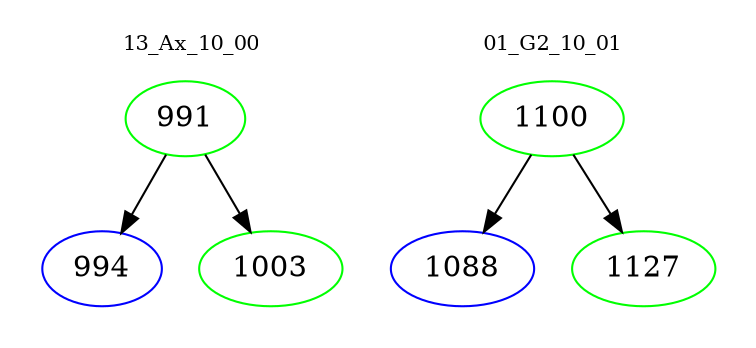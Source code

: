 digraph{
subgraph cluster_0 {
color = white
label = "13_Ax_10_00";
fontsize=10;
T0_991 [label="991", color="green"]
T0_991 -> T0_994 [color="black"]
T0_994 [label="994", color="blue"]
T0_991 -> T0_1003 [color="black"]
T0_1003 [label="1003", color="green"]
}
subgraph cluster_1 {
color = white
label = "01_G2_10_01";
fontsize=10;
T1_1100 [label="1100", color="green"]
T1_1100 -> T1_1088 [color="black"]
T1_1088 [label="1088", color="blue"]
T1_1100 -> T1_1127 [color="black"]
T1_1127 [label="1127", color="green"]
}
}
